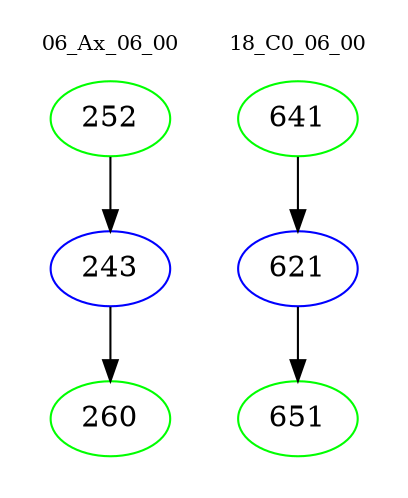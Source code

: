 digraph{
subgraph cluster_0 {
color = white
label = "06_Ax_06_00";
fontsize=10;
T0_252 [label="252", color="green"]
T0_252 -> T0_243 [color="black"]
T0_243 [label="243", color="blue"]
T0_243 -> T0_260 [color="black"]
T0_260 [label="260", color="green"]
}
subgraph cluster_1 {
color = white
label = "18_C0_06_00";
fontsize=10;
T1_641 [label="641", color="green"]
T1_641 -> T1_621 [color="black"]
T1_621 [label="621", color="blue"]
T1_621 -> T1_651 [color="black"]
T1_651 [label="651", color="green"]
}
}

